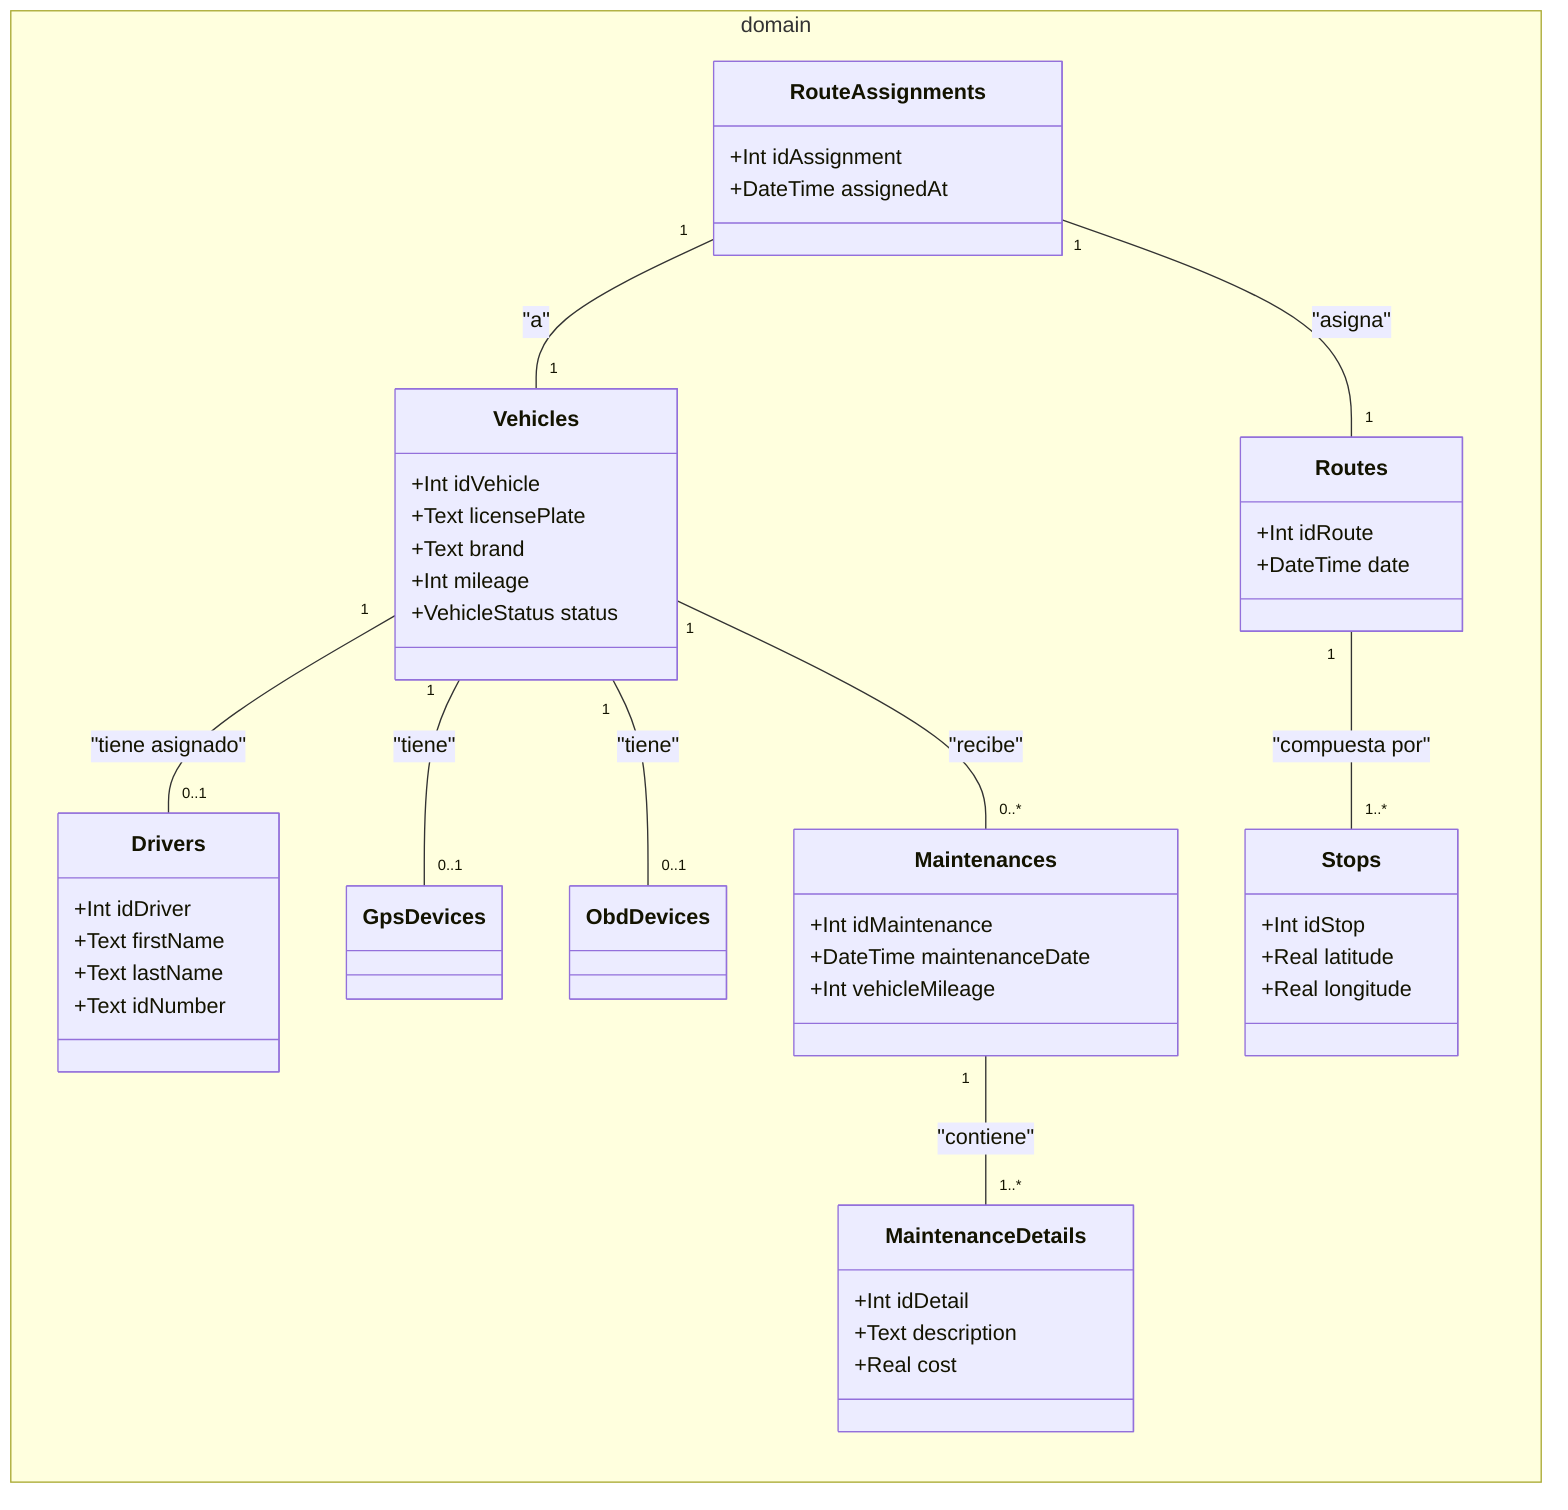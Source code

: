 classDiagram
    direction LR

    %% -------------------
    %% DATA LAYER (Tablas)
    %% -------------------
    namespace domain {
        class Vehicles {
            +Int idVehicle
            +Text licensePlate
            +Text brand
            +Int mileage
            +VehicleStatus status
        }

        class Drivers {
            +Int idDriver
            +Text firstName
            +Text lastName
            +Text idNumber
        }

        class Routes {
            +Int idRoute
            +DateTime date
        }

        class Stops {
            +Int idStop
            +Real latitude
            +Real longitude
        }

        class Maintenances {
            +Int idMaintenance
            +DateTime maintenanceDate
            +Int vehicleMileage
        }

        class MaintenanceDetails {
            +Int idDetail
            +Text description
            +Real cost
        }

        class RouteAssignments {
            +Int idAssignment
            +DateTime assignedAt
        }

        class GpsDevices
        class ObdDevices
    }

    %% -------------------
    %% RELACIONES (FK)
    %% -------------------
    Vehicles "1" -- "0..1" Drivers         : "tiene asignado"
    Vehicles "1" -- "0..1" GpsDevices      : "tiene"
    Vehicles "1" -- "0..1" ObdDevices      : "tiene"
    Vehicles "1" -- "0..*" Maintenances    : "recibe"
    Maintenances "1" -- "1..*" MaintenanceDetails : "contiene"
    Routes "1" -- "1..*" Stops             : "compuesta por"
    RouteAssignments "1" -- "1" Routes     : "asigna"
    RouteAssignments "1" -- "1" Vehicles   : "a"